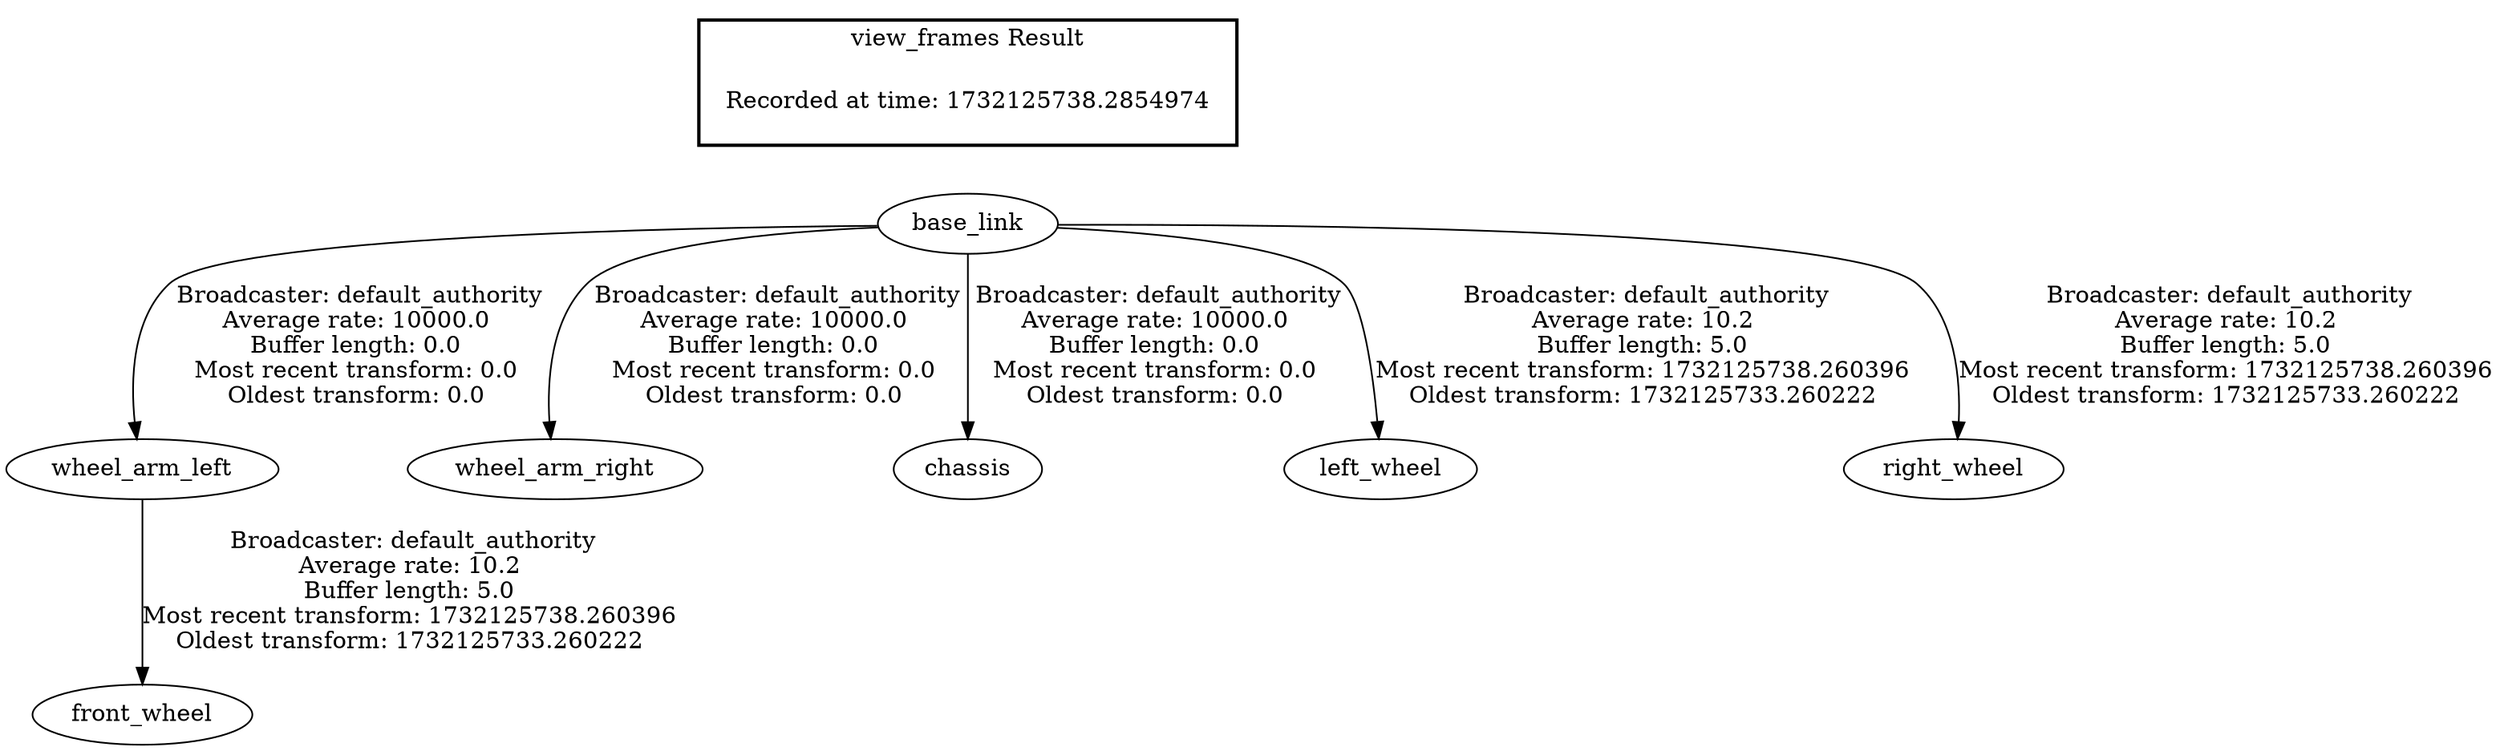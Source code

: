 digraph G {
"base_link" -> "wheel_arm_left"[label=" Broadcaster: default_authority\nAverage rate: 10000.0\nBuffer length: 0.0\nMost recent transform: 0.0\nOldest transform: 0.0\n"];
"base_link" -> "wheel_arm_right"[label=" Broadcaster: default_authority\nAverage rate: 10000.0\nBuffer length: 0.0\nMost recent transform: 0.0\nOldest transform: 0.0\n"];
"base_link" -> "chassis"[label=" Broadcaster: default_authority\nAverage rate: 10000.0\nBuffer length: 0.0\nMost recent transform: 0.0\nOldest transform: 0.0\n"];
"wheel_arm_left" -> "front_wheel"[label=" Broadcaster: default_authority\nAverage rate: 10.2\nBuffer length: 5.0\nMost recent transform: 1732125738.260396\nOldest transform: 1732125733.260222\n"];
"base_link" -> "left_wheel"[label=" Broadcaster: default_authority\nAverage rate: 10.2\nBuffer length: 5.0\nMost recent transform: 1732125738.260396\nOldest transform: 1732125733.260222\n"];
"base_link" -> "right_wheel"[label=" Broadcaster: default_authority\nAverage rate: 10.2\nBuffer length: 5.0\nMost recent transform: 1732125738.260396\nOldest transform: 1732125733.260222\n"];
edge [style=invis];
 subgraph cluster_legend { style=bold; color=black; label ="view_frames Result";
"Recorded at time: 1732125738.2854974"[ shape=plaintext ] ;
}->"base_link";
}